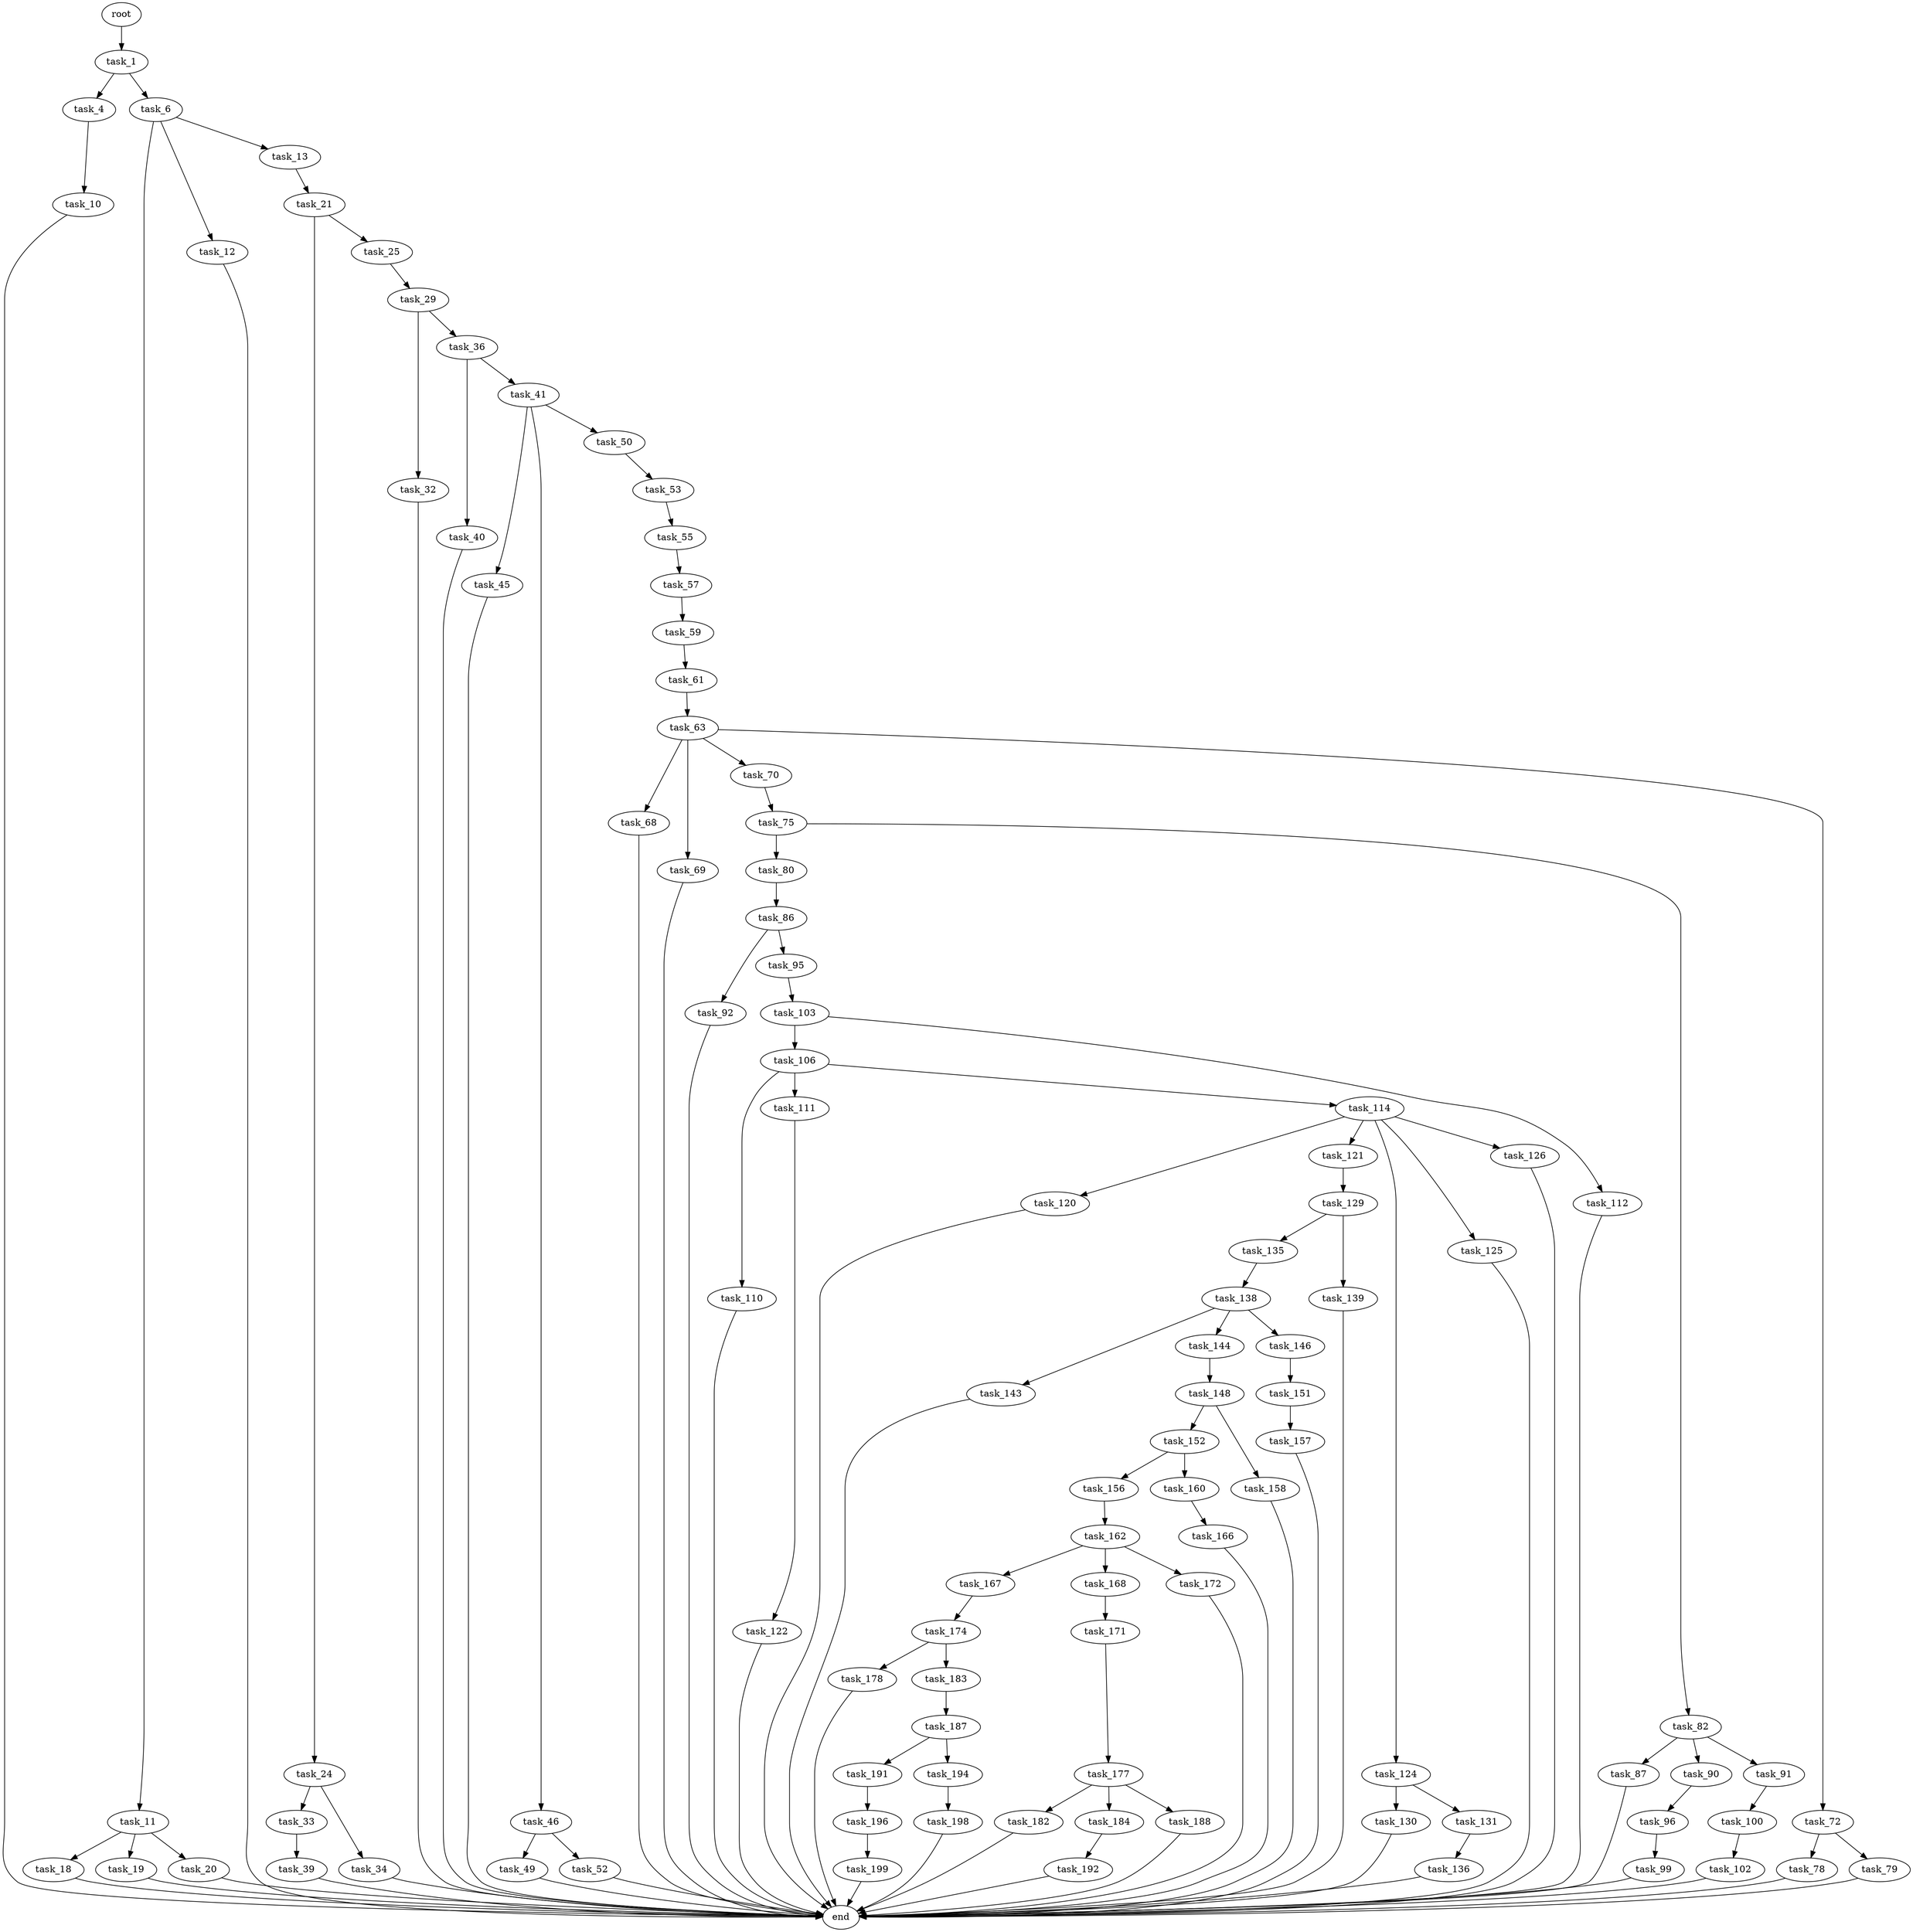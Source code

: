 digraph G {
  root [size="0.000000"];
  task_1 [size="364754685159.000000"];
  task_4 [size="202417578576.000000"];
  task_6 [size="10962144936.000000"];
  task_10 [size="349753112571.000000"];
  task_11 [size="782757789696.000000"];
  task_12 [size="134217728000.000000"];
  task_13 [size="549755813888.000000"];
  end [size="0.000000"];
  task_18 [size="134217728000.000000"];
  task_19 [size="8614789440.000000"];
  task_20 [size="12213820348.000000"];
  task_21 [size="134217728000.000000"];
  task_24 [size="368293445632.000000"];
  task_25 [size="592919521.000000"];
  task_33 [size="129585941945.000000"];
  task_34 [size="368293445632.000000"];
  task_29 [size="36094545119.000000"];
  task_32 [size="101869909060.000000"];
  task_36 [size="1972791021.000000"];
  task_39 [size="368293445632.000000"];
  task_40 [size="1084829554987.000000"];
  task_41 [size="368293445632.000000"];
  task_45 [size="2868771816.000000"];
  task_46 [size="5701858734.000000"];
  task_50 [size="368293445632.000000"];
  task_49 [size="11007764856.000000"];
  task_52 [size="7521078609.000000"];
  task_53 [size="782757789696.000000"];
  task_55 [size="267032847865.000000"];
  task_57 [size="782757789696.000000"];
  task_59 [size="14995899791.000000"];
  task_61 [size="521585547496.000000"];
  task_63 [size="28991029248.000000"];
  task_68 [size="42869426409.000000"];
  task_69 [size="12661651080.000000"];
  task_70 [size="782757789696.000000"];
  task_72 [size="6210816015.000000"];
  task_75 [size="8589934592.000000"];
  task_78 [size="134217728000.000000"];
  task_79 [size="782757789696.000000"];
  task_80 [size="2033419622.000000"];
  task_82 [size="1073741824000.000000"];
  task_86 [size="6818672606.000000"];
  task_87 [size="134217728000.000000"];
  task_90 [size="1028008975371.000000"];
  task_91 [size="24530509200.000000"];
  task_92 [size="1073741824000.000000"];
  task_95 [size="5135832892.000000"];
  task_96 [size="368293445632.000000"];
  task_100 [size="293570041847.000000"];
  task_103 [size="426466675600.000000"];
  task_99 [size="231928233984.000000"];
  task_102 [size="28991029248.000000"];
  task_106 [size="265343166265.000000"];
  task_112 [size="10091467782.000000"];
  task_110 [size="419579450507.000000"];
  task_111 [size="681952315876.000000"];
  task_114 [size="231928233984.000000"];
  task_122 [size="18016636586.000000"];
  task_120 [size="827456421450.000000"];
  task_121 [size="994887693984.000000"];
  task_124 [size="4306879319.000000"];
  task_125 [size="231928233984.000000"];
  task_126 [size="5679026343.000000"];
  task_129 [size="14853545915.000000"];
  task_130 [size="9466305922.000000"];
  task_131 [size="1333492684.000000"];
  task_135 [size="4088396316.000000"];
  task_139 [size="22098891220.000000"];
  task_136 [size="368293445632.000000"];
  task_138 [size="231928233984.000000"];
  task_143 [size="134217728000.000000"];
  task_144 [size="33963887913.000000"];
  task_146 [size="2742007495.000000"];
  task_148 [size="8589934592.000000"];
  task_151 [size="6878524609.000000"];
  task_152 [size="1073741824000.000000"];
  task_158 [size="3873452368.000000"];
  task_157 [size="1069484996.000000"];
  task_156 [size="250497096622.000000"];
  task_160 [size="1025536069912.000000"];
  task_162 [size="231928233984.000000"];
  task_166 [size="175849327414.000000"];
  task_167 [size="28991029248.000000"];
  task_168 [size="334420919585.000000"];
  task_172 [size="203836540280.000000"];
  task_174 [size="29727609128.000000"];
  task_171 [size="134217728000.000000"];
  task_177 [size="782757789696.000000"];
  task_178 [size="56763453262.000000"];
  task_183 [size="68719476736.000000"];
  task_182 [size="506145799464.000000"];
  task_184 [size="5960594068.000000"];
  task_188 [size="10298776306.000000"];
  task_187 [size="68719476736.000000"];
  task_192 [size="231928233984.000000"];
  task_191 [size="650392096079.000000"];
  task_194 [size="703458304804.000000"];
  task_196 [size="550153225219.000000"];
  task_198 [size="837360269778.000000"];
  task_199 [size="134217728000.000000"];

  root -> task_1 [size="1.000000"];
  task_1 -> task_4 [size="679477248.000000"];
  task_1 -> task_6 [size="679477248.000000"];
  task_4 -> task_10 [size="134217728.000000"];
  task_6 -> task_11 [size="411041792.000000"];
  task_6 -> task_12 [size="411041792.000000"];
  task_6 -> task_13 [size="411041792.000000"];
  task_10 -> end [size="1.000000"];
  task_11 -> task_18 [size="679477248.000000"];
  task_11 -> task_19 [size="679477248.000000"];
  task_11 -> task_20 [size="679477248.000000"];
  task_12 -> end [size="1.000000"];
  task_13 -> task_21 [size="536870912.000000"];
  task_18 -> end [size="1.000000"];
  task_19 -> end [size="1.000000"];
  task_20 -> end [size="1.000000"];
  task_21 -> task_24 [size="209715200.000000"];
  task_21 -> task_25 [size="209715200.000000"];
  task_24 -> task_33 [size="411041792.000000"];
  task_24 -> task_34 [size="411041792.000000"];
  task_25 -> task_29 [size="33554432.000000"];
  task_33 -> task_39 [size="301989888.000000"];
  task_34 -> end [size="1.000000"];
  task_29 -> task_32 [size="838860800.000000"];
  task_29 -> task_36 [size="838860800.000000"];
  task_32 -> end [size="1.000000"];
  task_36 -> task_40 [size="33554432.000000"];
  task_36 -> task_41 [size="33554432.000000"];
  task_39 -> end [size="1.000000"];
  task_40 -> end [size="1.000000"];
  task_41 -> task_45 [size="411041792.000000"];
  task_41 -> task_46 [size="411041792.000000"];
  task_41 -> task_50 [size="411041792.000000"];
  task_45 -> end [size="1.000000"];
  task_46 -> task_49 [size="411041792.000000"];
  task_46 -> task_52 [size="411041792.000000"];
  task_50 -> task_53 [size="411041792.000000"];
  task_49 -> end [size="1.000000"];
  task_52 -> end [size="1.000000"];
  task_53 -> task_55 [size="679477248.000000"];
  task_55 -> task_57 [size="301989888.000000"];
  task_57 -> task_59 [size="679477248.000000"];
  task_59 -> task_61 [size="301989888.000000"];
  task_61 -> task_63 [size="536870912.000000"];
  task_63 -> task_68 [size="75497472.000000"];
  task_63 -> task_69 [size="75497472.000000"];
  task_63 -> task_70 [size="75497472.000000"];
  task_63 -> task_72 [size="75497472.000000"];
  task_68 -> end [size="1.000000"];
  task_69 -> end [size="1.000000"];
  task_70 -> task_75 [size="679477248.000000"];
  task_72 -> task_78 [size="209715200.000000"];
  task_72 -> task_79 [size="209715200.000000"];
  task_75 -> task_80 [size="33554432.000000"];
  task_75 -> task_82 [size="33554432.000000"];
  task_78 -> end [size="1.000000"];
  task_79 -> end [size="1.000000"];
  task_80 -> task_86 [size="33554432.000000"];
  task_82 -> task_87 [size="838860800.000000"];
  task_82 -> task_90 [size="838860800.000000"];
  task_82 -> task_91 [size="838860800.000000"];
  task_86 -> task_92 [size="134217728.000000"];
  task_86 -> task_95 [size="134217728.000000"];
  task_87 -> end [size="1.000000"];
  task_90 -> task_96 [size="679477248.000000"];
  task_91 -> task_100 [size="838860800.000000"];
  task_92 -> end [size="1.000000"];
  task_95 -> task_103 [size="134217728.000000"];
  task_96 -> task_99 [size="411041792.000000"];
  task_100 -> task_102 [size="209715200.000000"];
  task_103 -> task_106 [size="679477248.000000"];
  task_103 -> task_112 [size="679477248.000000"];
  task_99 -> end [size="1.000000"];
  task_102 -> end [size="1.000000"];
  task_106 -> task_110 [size="411041792.000000"];
  task_106 -> task_111 [size="411041792.000000"];
  task_106 -> task_114 [size="411041792.000000"];
  task_112 -> end [size="1.000000"];
  task_110 -> end [size="1.000000"];
  task_111 -> task_122 [size="536870912.000000"];
  task_114 -> task_120 [size="301989888.000000"];
  task_114 -> task_121 [size="301989888.000000"];
  task_114 -> task_124 [size="301989888.000000"];
  task_114 -> task_125 [size="301989888.000000"];
  task_114 -> task_126 [size="301989888.000000"];
  task_122 -> end [size="1.000000"];
  task_120 -> end [size="1.000000"];
  task_121 -> task_129 [size="838860800.000000"];
  task_124 -> task_130 [size="75497472.000000"];
  task_124 -> task_131 [size="75497472.000000"];
  task_125 -> end [size="1.000000"];
  task_126 -> end [size="1.000000"];
  task_129 -> task_135 [size="679477248.000000"];
  task_129 -> task_139 [size="679477248.000000"];
  task_130 -> end [size="1.000000"];
  task_131 -> task_136 [size="75497472.000000"];
  task_135 -> task_138 [size="134217728.000000"];
  task_139 -> end [size="1.000000"];
  task_136 -> end [size="1.000000"];
  task_138 -> task_143 [size="301989888.000000"];
  task_138 -> task_144 [size="301989888.000000"];
  task_138 -> task_146 [size="301989888.000000"];
  task_143 -> end [size="1.000000"];
  task_144 -> task_148 [size="679477248.000000"];
  task_146 -> task_151 [size="209715200.000000"];
  task_148 -> task_152 [size="33554432.000000"];
  task_148 -> task_158 [size="33554432.000000"];
  task_151 -> task_157 [size="838860800.000000"];
  task_152 -> task_156 [size="838860800.000000"];
  task_152 -> task_160 [size="838860800.000000"];
  task_158 -> end [size="1.000000"];
  task_157 -> end [size="1.000000"];
  task_156 -> task_162 [size="411041792.000000"];
  task_160 -> task_166 [size="679477248.000000"];
  task_162 -> task_167 [size="301989888.000000"];
  task_162 -> task_168 [size="301989888.000000"];
  task_162 -> task_172 [size="301989888.000000"];
  task_166 -> end [size="1.000000"];
  task_167 -> task_174 [size="75497472.000000"];
  task_168 -> task_171 [size="679477248.000000"];
  task_172 -> end [size="1.000000"];
  task_174 -> task_178 [size="33554432.000000"];
  task_174 -> task_183 [size="33554432.000000"];
  task_171 -> task_177 [size="209715200.000000"];
  task_177 -> task_182 [size="679477248.000000"];
  task_177 -> task_184 [size="679477248.000000"];
  task_177 -> task_188 [size="679477248.000000"];
  task_178 -> end [size="1.000000"];
  task_183 -> task_187 [size="134217728.000000"];
  task_182 -> end [size="1.000000"];
  task_184 -> task_192 [size="33554432.000000"];
  task_188 -> end [size="1.000000"];
  task_187 -> task_191 [size="134217728.000000"];
  task_187 -> task_194 [size="134217728.000000"];
  task_192 -> end [size="1.000000"];
  task_191 -> task_196 [size="679477248.000000"];
  task_194 -> task_198 [size="679477248.000000"];
  task_196 -> task_199 [size="679477248.000000"];
  task_198 -> end [size="1.000000"];
  task_199 -> end [size="1.000000"];
}
